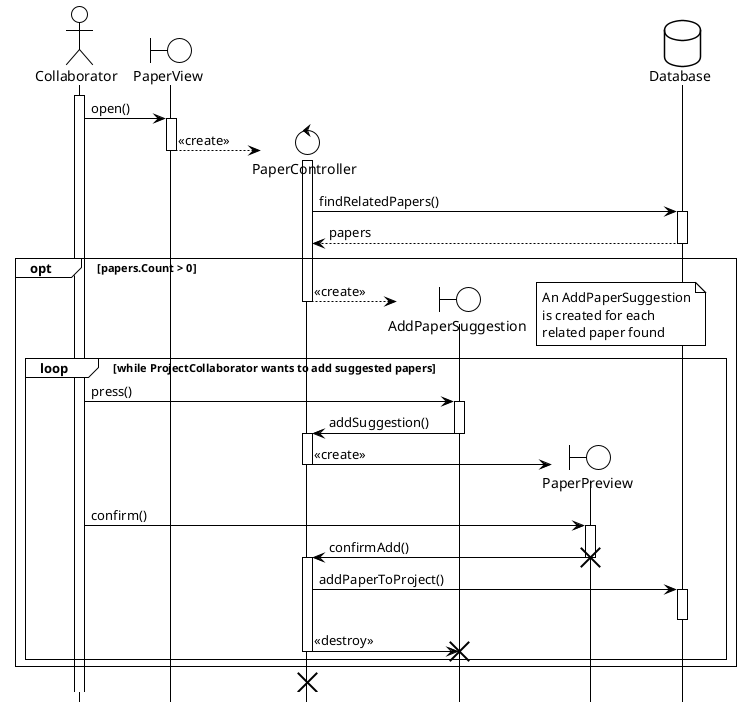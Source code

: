 @startuml AddSuggestedPaper
!theme plain
hide footbox
actor Collaborator as pc
boundary PaperView as pv
control PaperController as psc
boundary AddPaperSuggestion as aps
boundary PaperPreview as pp
database Database as pd


activate pc

pc -> pv : open()
activate pv

create psc
pv --> psc : <<create>>
activate psc
deactivate pv

psc -> pd : findRelatedPapers()
activate pd
pd --> psc : papers
deactivate pd

opt papers.Count > 0

	create aps
	psc --> aps : <<create>>
	deactivate psc
	
	note right
	An AddPaperSuggestion
	is created for each
	related paper found
	end note

	loop while ProjectCollaborator wants to add suggested papers

		pc -> aps : press()
		activate aps

		aps -> psc : addSuggestion()
		deactivate aps
		activate psc

		create pp
		psc -> pp : <<create>>
		deactivate psc

		pc -> pp : confirm()
		activate pp

		pp -> psc : confirmAdd()
		destroy pp
		activate psc

		psc -> pd : addPaperToProject()
		activate pd
		deactivate pd

		psc -> aps : <<destroy>>
		deactivate psc
		destroy aps

	end
end

destroy psc
@enduml